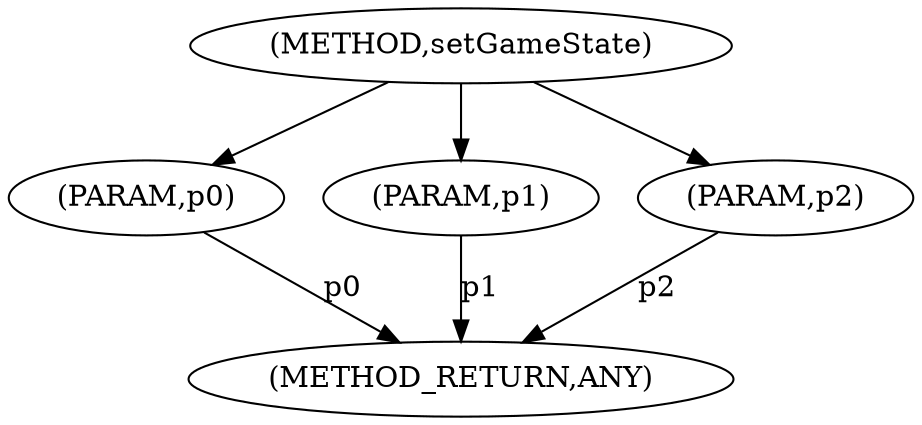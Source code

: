 digraph "setGameState" {  
"1148" [label = <(METHOD,setGameState)> ]
"1153" [label = <(METHOD_RETURN,ANY)> ]
"1149" [label = <(PARAM,p0)> ]
"1150" [label = <(PARAM,p1)> ]
"1151" [label = <(PARAM,p2)> ]
  "1149" -> "1153"  [ label = "p0"] 
  "1150" -> "1153"  [ label = "p1"] 
  "1151" -> "1153"  [ label = "p2"] 
  "1148" -> "1149" 
  "1148" -> "1150" 
  "1148" -> "1151" 
}
